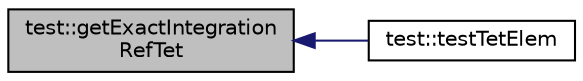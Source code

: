 digraph "test::getExactIntegrationRefTet"
{
  edge [fontname="Helvetica",fontsize="10",labelfontname="Helvetica",labelfontsize="10"];
  node [fontname="Helvetica",fontsize="10",shape=record];
  rankdir="LR";
  Node5 [label="test::getExactIntegration\lRefTet",height=0.2,width=0.4,color="black", fillcolor="grey75", style="filled", fontcolor="black"];
  Node5 -> Node6 [dir="back",color="midnightblue",fontsize="10",style="solid",fontname="Helvetica"];
  Node6 [label="test::testTetElem",height=0.2,width=0.4,color="black", fillcolor="white", style="filled",URL="$namespacetest.html#aa7c71a77ba3a1a442ebad77cbb0bc242",tooltip="Perform test on quadrature points on tetrahedral elements. "];
}
